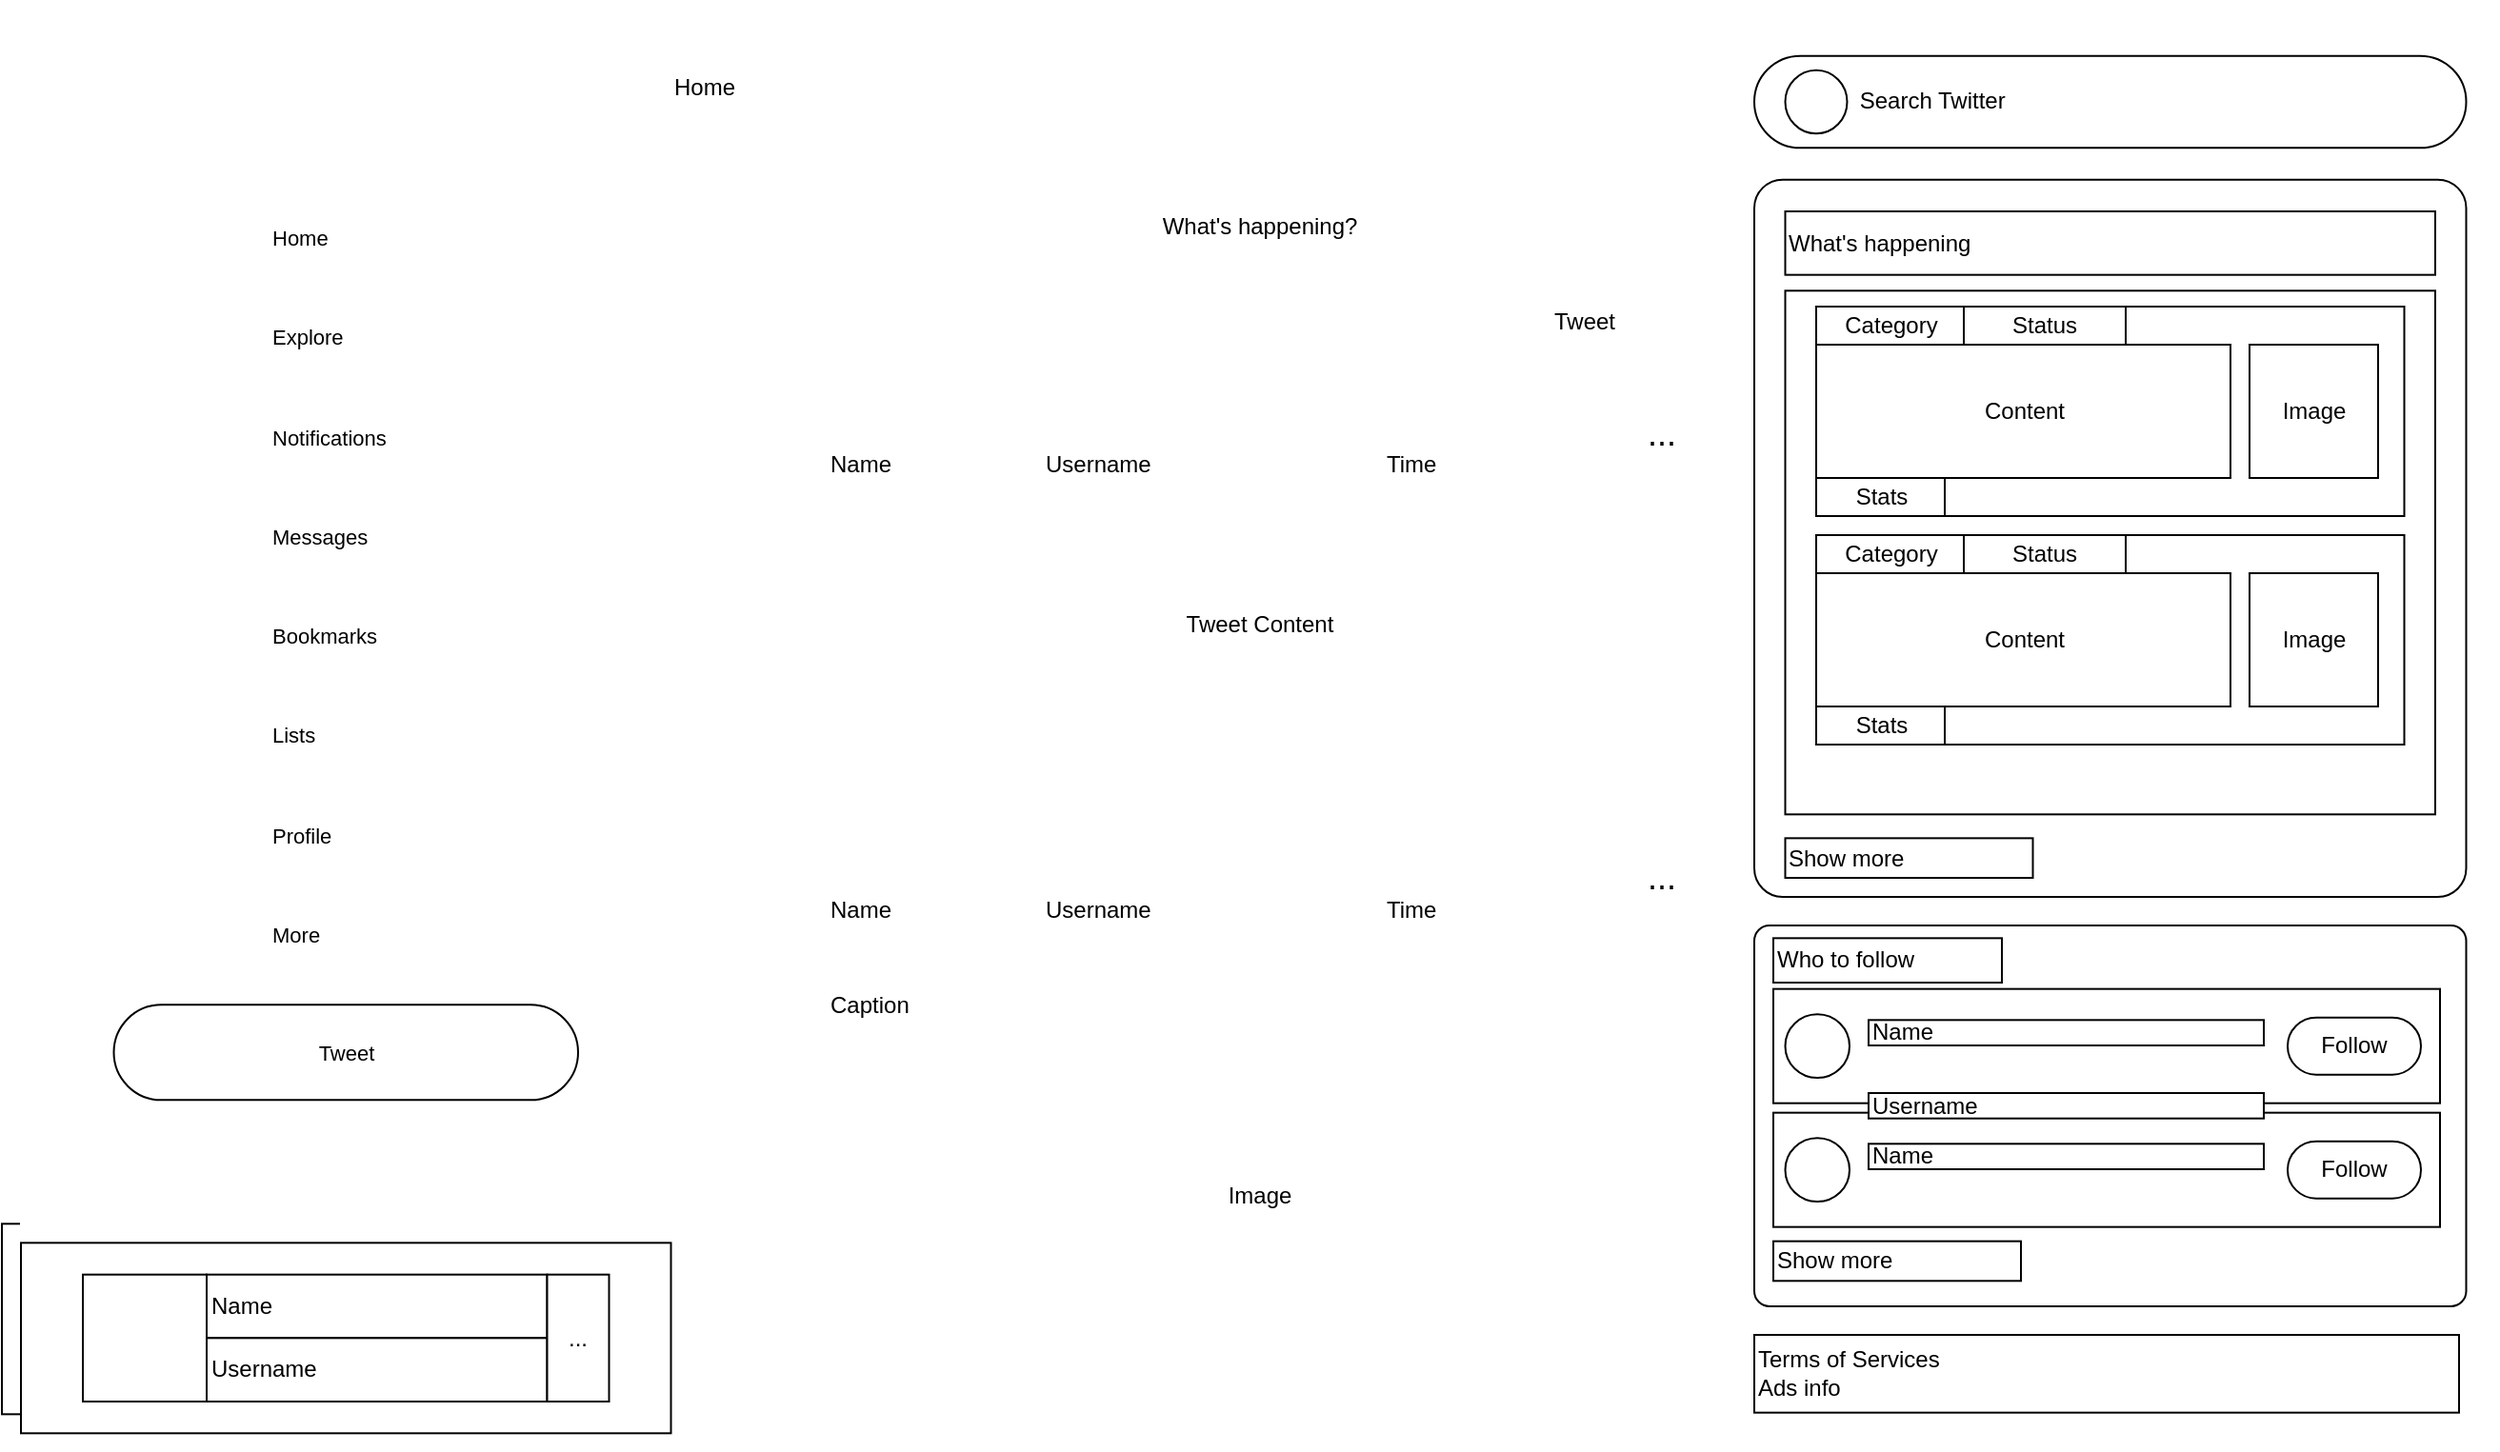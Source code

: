 <mxfile>
    <diagram id="u0QzRZmBRi4nPH_SOOtL" name="Page-1">
        <mxGraphModel dx="1124" dy="620" grid="1" gridSize="10" guides="1" tooltips="1" connect="1" arrows="1" fold="1" page="1" pageScale="1" pageWidth="850" pageHeight="1100" math="0" shadow="0">
            <root>
                <mxCell id="0"/>
                <mxCell id="1" parent="0"/>
                <mxCell id="288" value="" style="group" vertex="1" connectable="0" parent="1">
                    <mxGeometry x="40" y="40" width="1300" height="750" as="geometry"/>
                </mxCell>
                <mxCell id="289" value="" style="rounded=0;whiteSpace=wrap;html=1;strokeColor=#FFFFFF;" vertex="1" parent="288">
                    <mxGeometry width="1300" height="750.0" as="geometry"/>
                </mxCell>
                <mxCell id="290" value="" style="rounded=0;whiteSpace=wrap;html=1;strokeColor=#FFFFFF;" vertex="1" parent="288">
                    <mxGeometry y="8.333" width="341.25" height="733.333" as="geometry"/>
                </mxCell>
                <mxCell id="291" value="" style="rounded=0;whiteSpace=wrap;html=1;strokeColor=#FFFFFF;" vertex="1" parent="288">
                    <mxGeometry x="893.75" y="8.333" width="406.25" height="733.333" as="geometry"/>
                </mxCell>
                <mxCell id="292" value="" style="rounded=0;whiteSpace=wrap;html=1;strokeColor=#FFFFFF;" vertex="1" parent="288">
                    <mxGeometry x="341.25" y="8.333" width="552.5" height="733.333" as="geometry"/>
                </mxCell>
                <mxCell id="293" value="" style="rounded=0;whiteSpace=wrap;html=1;strokeColor=#FFFFFF;" vertex="1" parent="288">
                    <mxGeometry x="341.25" y="8.333" width="552.5" height="58.333" as="geometry"/>
                </mxCell>
                <mxCell id="294" value="Home" style="rounded=0;whiteSpace=wrap;html=1;strokeColor=#FFFFFF;align=left;" vertex="1" parent="288">
                    <mxGeometry x="341.25" y="18.333" width="503.75" height="33.333" as="geometry"/>
                </mxCell>
                <mxCell id="295" value="" style="rounded=0;whiteSpace=wrap;html=1;strokeColor=#FFFFFF;" vertex="1" parent="288">
                    <mxGeometry x="845.0" y="18.333" width="32.5" height="33.333" as="geometry"/>
                </mxCell>
                <mxCell id="296" value="" style="ellipse;whiteSpace=wrap;html=1;strokeColor=#FFFFFF;" vertex="1" parent="288">
                    <mxGeometry x="853.125" y="26.667" width="16.25" height="16.667" as="geometry"/>
                </mxCell>
                <mxCell id="297" value="" style="rounded=0;whiteSpace=wrap;html=1;strokeColor=#FFFFFF;" vertex="1" parent="288">
                    <mxGeometry x="341.25" y="66.667" width="552.5" height="116.667" as="geometry"/>
                </mxCell>
                <mxCell id="298" value="" style="ellipse;whiteSpace=wrap;html=1;strokeColor=#FFFFFF;" vertex="1" parent="288">
                    <mxGeometry x="357.5" y="83.333" width="48.75" height="50" as="geometry"/>
                </mxCell>
                <mxCell id="299" value="What's happening?" style="rounded=0;whiteSpace=wrap;html=1;strokeColor=#FFFFFF;" vertex="1" parent="288">
                    <mxGeometry x="422.5" y="83.333" width="455.0" height="50" as="geometry"/>
                </mxCell>
                <mxCell id="300" value="" style="rounded=0;whiteSpace=wrap;html=1;strokeColor=#FFFFFF;" vertex="1" parent="288">
                    <mxGeometry x="422.5" y="141.667" width="32.5" height="33.333" as="geometry"/>
                </mxCell>
                <mxCell id="301" value="" style="rounded=0;whiteSpace=wrap;html=1;strokeColor=#FFFFFF;" vertex="1" parent="288">
                    <mxGeometry x="455.0" y="141.667" width="32.5" height="33.333" as="geometry"/>
                </mxCell>
                <mxCell id="302" value="" style="rounded=0;whiteSpace=wrap;html=1;strokeColor=#FFFFFF;" vertex="1" parent="288">
                    <mxGeometry x="487.5" y="141.667" width="32.5" height="33.333" as="geometry"/>
                </mxCell>
                <mxCell id="303" value="" style="rounded=0;whiteSpace=wrap;html=1;strokeColor=#FFFFFF;" vertex="1" parent="288">
                    <mxGeometry x="520.0" y="141.667" width="32.5" height="33.333" as="geometry"/>
                </mxCell>
                <mxCell id="304" value="" style="rounded=0;whiteSpace=wrap;html=1;strokeColor=#FFFFFF;" vertex="1" parent="288">
                    <mxGeometry x="552.5" y="141.667" width="32.5" height="33.333" as="geometry"/>
                </mxCell>
                <mxCell id="305" value="Tweet" style="rounded=0;whiteSpace=wrap;html=1;strokeColor=#FFFFFF;" vertex="1" parent="288">
                    <mxGeometry x="763.75" y="141.667" width="113.75" height="33.333" as="geometry"/>
                </mxCell>
                <mxCell id="306" value="" style="group" vertex="1" connectable="0" parent="288">
                    <mxGeometry x="341.25" y="200" width="552.5" height="216.667" as="geometry"/>
                </mxCell>
                <mxCell id="307" value="" style="rounded=0;whiteSpace=wrap;html=1;strokeColor=#FFFFFF;" vertex="1" parent="306">
                    <mxGeometry width="552.5" height="216.667" as="geometry"/>
                </mxCell>
                <mxCell id="308" value="" style="ellipse;whiteSpace=wrap;html=1;strokeColor=#FFFFFF;" vertex="1" parent="306">
                    <mxGeometry x="16.25" y="16.667" width="48.75" height="50" as="geometry"/>
                </mxCell>
                <mxCell id="309" value="&lt;font style=&quot;font-size: 18px&quot;&gt;...&lt;/font&gt;" style="text;html=1;strokeColor=none;fillColor=none;align=center;verticalAlign=middle;whiteSpace=wrap;rounded=0;" vertex="1" parent="306">
                    <mxGeometry x="487.5" width="65.0" height="33.333" as="geometry"/>
                </mxCell>
                <mxCell id="310" value="Tweet Content" style="rounded=0;whiteSpace=wrap;html=1;strokeColor=#FFFFFF;align=center;" vertex="1" parent="306">
                    <mxGeometry x="81.25" y="66.667" width="455.0" height="100" as="geometry"/>
                </mxCell>
                <mxCell id="311" value="" style="group" vertex="1" connectable="0" parent="306">
                    <mxGeometry x="81.25" y="16.667" width="390" height="33.333" as="geometry"/>
                </mxCell>
                <mxCell id="312" value="Username" style="rounded=0;whiteSpace=wrap;html=1;strokeColor=#FFFFFF;align=left;" vertex="1" parent="311">
                    <mxGeometry x="113.75" width="178.75" height="33.333" as="geometry"/>
                </mxCell>
                <mxCell id="313" value="Time" style="rounded=0;whiteSpace=wrap;html=1;strokeColor=#FFFFFF;align=left;" vertex="1" parent="311">
                    <mxGeometry x="292.5" width="97.5" height="33.333" as="geometry"/>
                </mxCell>
                <mxCell id="314" value="Name" style="rounded=0;whiteSpace=wrap;html=1;strokeColor=#FFFFFF;align=left;" vertex="1" parent="311">
                    <mxGeometry width="113.75" height="33.333" as="geometry"/>
                </mxCell>
                <mxCell id="315" value="" style="group" vertex="1" connectable="0" parent="288">
                    <mxGeometry x="341.25" y="433.333" width="552.5" height="283.333" as="geometry"/>
                </mxCell>
                <mxCell id="316" value="" style="rounded=0;whiteSpace=wrap;html=1;strokeColor=#FFFFFF;" vertex="1" parent="315">
                    <mxGeometry width="552.5" height="283.333" as="geometry"/>
                </mxCell>
                <mxCell id="317" value="" style="ellipse;whiteSpace=wrap;html=1;strokeColor=#FFFFFF;" vertex="1" parent="315">
                    <mxGeometry x="16.25" y="16.667" width="48.75" height="50" as="geometry"/>
                </mxCell>
                <mxCell id="318" value="&lt;font style=&quot;font-size: 18px&quot;&gt;...&lt;/font&gt;" style="text;html=1;strokeColor=none;fillColor=none;align=center;verticalAlign=middle;whiteSpace=wrap;rounded=0;" vertex="1" parent="315">
                    <mxGeometry x="487.5" width="65.0" height="33.333" as="geometry"/>
                </mxCell>
                <mxCell id="319" value="Image" style="rounded=0;whiteSpace=wrap;html=1;strokeColor=#FFFFFF;align=center;" vertex="1" parent="315">
                    <mxGeometry x="81.25" y="100" width="455.0" height="166.667" as="geometry"/>
                </mxCell>
                <mxCell id="320" value="" style="group" vertex="1" connectable="0" parent="315">
                    <mxGeometry x="81.25" y="16.667" width="390" height="33.333" as="geometry"/>
                </mxCell>
                <mxCell id="321" value="Username" style="rounded=0;whiteSpace=wrap;html=1;strokeColor=#FFFFFF;align=left;" vertex="1" parent="320">
                    <mxGeometry x="113.75" width="178.75" height="33.333" as="geometry"/>
                </mxCell>
                <mxCell id="322" value="Time" style="rounded=0;whiteSpace=wrap;html=1;strokeColor=#FFFFFF;align=left;" vertex="1" parent="320">
                    <mxGeometry x="292.5" width="97.5" height="33.333" as="geometry"/>
                </mxCell>
                <mxCell id="323" value="Name" style="rounded=0;whiteSpace=wrap;html=1;strokeColor=#FFFFFF;align=left;" vertex="1" parent="320">
                    <mxGeometry width="113.75" height="33.333" as="geometry"/>
                </mxCell>
                <mxCell id="324" value="Caption" style="rounded=0;whiteSpace=wrap;html=1;strokeColor=#FFFFFF;align=left;" vertex="1" parent="288">
                    <mxGeometry x="422.5" y="500" width="292.5" height="33.333" as="geometry"/>
                </mxCell>
                <mxCell id="325" value="&lt;span style=&quot;font-size: 11px&quot;&gt;Tweet&lt;/span&gt;" style="rounded=1;whiteSpace=wrap;html=1;arcSize=50;" vertex="1" parent="288">
                    <mxGeometry x="48.75" y="516.667" width="243.75" height="50" as="geometry"/>
                </mxCell>
                <mxCell id="326" value="" style="group" vertex="1" connectable="0" parent="288">
                    <mxGeometry x="48.75" y="33.333" width="243.75" height="466.667" as="geometry"/>
                </mxCell>
                <mxCell id="327" value="" style="ellipse;whiteSpace=wrap;html=1;strokeColor=#FFFFFF;" vertex="1" parent="326">
                    <mxGeometry width="40.625" height="40.465" as="geometry"/>
                </mxCell>
                <mxCell id="328" value="" style="rounded=0;whiteSpace=wrap;html=1;strokeColor=#FFFFFF;align=left;" vertex="1" parent="326">
                    <mxGeometry y="60.698" width="243.75" height="404.654" as="geometry"/>
                </mxCell>
                <mxCell id="329" value="" style="group" vertex="1" connectable="0" parent="326">
                    <mxGeometry y="60.698" width="223.437" height="405.969" as="geometry"/>
                </mxCell>
                <mxCell id="330" value="" style="ellipse;whiteSpace=wrap;html=1;strokeColor=#FFFFFF;" vertex="1" parent="329">
                    <mxGeometry width="40.625" height="39.16" as="geometry"/>
                </mxCell>
                <mxCell id="331" value="" style="ellipse;whiteSpace=wrap;html=1;strokeColor=#FFFFFF;" vertex="1" parent="329">
                    <mxGeometry y="52.213" width="40.625" height="39.16" as="geometry"/>
                </mxCell>
                <mxCell id="332" value="" style="ellipse;whiteSpace=wrap;html=1;strokeColor=#FFFFFF;" vertex="1" parent="329">
                    <mxGeometry y="104.427" width="40.625" height="39.16" as="geometry"/>
                </mxCell>
                <mxCell id="333" value="" style="ellipse;whiteSpace=wrap;html=1;strokeColor=#FFFFFF;" vertex="1" parent="329">
                    <mxGeometry y="156.64" width="40.625" height="39.16" as="geometry"/>
                </mxCell>
                <mxCell id="334" value="" style="ellipse;whiteSpace=wrap;html=1;strokeColor=#FFFFFF;" vertex="1" parent="329">
                    <mxGeometry y="208.853" width="40.625" height="39.16" as="geometry"/>
                </mxCell>
                <mxCell id="335" value="" style="ellipse;whiteSpace=wrap;html=1;strokeColor=#FFFFFF;" vertex="1" parent="329">
                    <mxGeometry y="261.067" width="40.625" height="39.16" as="geometry"/>
                </mxCell>
                <mxCell id="336" value="" style="ellipse;whiteSpace=wrap;html=1;strokeColor=#FFFFFF;" vertex="1" parent="329">
                    <mxGeometry y="313.28" width="40.625" height="39.16" as="geometry"/>
                </mxCell>
                <mxCell id="337" value="" style="ellipse;whiteSpace=wrap;html=1;strokeColor=#FFFFFF;" vertex="1" parent="329">
                    <mxGeometry y="365.493" width="40.625" height="39.16" as="geometry"/>
                </mxCell>
                <mxCell id="338" value="&lt;font style=&quot;font-size: 11px&quot;&gt;Home&lt;/font&gt;" style="rounded=0;whiteSpace=wrap;html=1;strokeColor=#FFFFFF;align=left;" vertex="1" parent="329">
                    <mxGeometry x="81.25" width="142.188" height="40.465" as="geometry"/>
                </mxCell>
                <mxCell id="339" value="&lt;font style=&quot;font-size: 11px&quot;&gt;Explore&lt;/font&gt;" style="rounded=0;whiteSpace=wrap;html=1;strokeColor=#FFFFFF;align=left;" vertex="1" parent="329">
                    <mxGeometry x="81.25" y="52.221" width="142.188" height="40.465" as="geometry"/>
                </mxCell>
                <mxCell id="340" value="&lt;font style=&quot;font-size: 11px&quot;&gt;Notifications&lt;/font&gt;" style="rounded=0;whiteSpace=wrap;html=1;strokeColor=#FFFFFF;align=left;" vertex="1" parent="329">
                    <mxGeometry x="81.25" y="104.421" width="142.188" height="40.465" as="geometry"/>
                </mxCell>
                <mxCell id="341" value="&lt;font style=&quot;font-size: 11px&quot;&gt;Messages&lt;/font&gt;" style="rounded=0;whiteSpace=wrap;html=1;strokeColor=#FFFFFF;align=left;" vertex="1" parent="329">
                    <mxGeometry x="81.25" y="156.641" width="142.188" height="40.465" as="geometry"/>
                </mxCell>
                <mxCell id="342" value="&lt;font style=&quot;font-size: 11px&quot;&gt;Bookmarks&lt;/font&gt;" style="rounded=0;whiteSpace=wrap;html=1;strokeColor=#FFFFFF;align=left;" vertex="1" parent="329">
                    <mxGeometry x="81.25" y="208.862" width="142.188" height="40.465" as="geometry"/>
                </mxCell>
                <mxCell id="343" value="&lt;font style=&quot;font-size: 11px&quot;&gt;Lists&lt;/font&gt;" style="rounded=0;whiteSpace=wrap;html=1;strokeColor=#FFFFFF;align=left;" vertex="1" parent="329">
                    <mxGeometry x="81.25" y="261.062" width="142.188" height="40.465" as="geometry"/>
                </mxCell>
                <mxCell id="344" value="&lt;font style=&quot;font-size: 11px&quot;&gt;Profile&lt;/font&gt;" style="rounded=0;whiteSpace=wrap;html=1;strokeColor=#FFFFFF;align=left;" vertex="1" parent="329">
                    <mxGeometry x="81.25" y="313.283" width="142.188" height="40.465" as="geometry"/>
                </mxCell>
                <mxCell id="345" value="&lt;font style=&quot;font-size: 11px&quot;&gt;More&lt;/font&gt;" style="rounded=0;whiteSpace=wrap;html=1;strokeColor=#FFFFFF;align=left;" vertex="1" parent="329">
                    <mxGeometry x="81.25" y="365.503" width="142.188" height="40.465" as="geometry"/>
                </mxCell>
                <mxCell id="346" value="" style="rounded=0;whiteSpace=wrap;html=1;" vertex="1" parent="288">
                    <mxGeometry y="641.667" width="341.25" height="100" as="geometry"/>
                </mxCell>
                <mxCell id="347" value="" style="group" vertex="1" connectable="0" parent="288">
                    <mxGeometry x="32.5" y="658.333" width="276.25" height="66.667" as="geometry"/>
                </mxCell>
                <mxCell id="348" value="" style="rounded=0;whiteSpace=wrap;html=1;" vertex="1" parent="347">
                    <mxGeometry width="65.0" height="66.667" as="geometry"/>
                </mxCell>
                <mxCell id="349" value="" style="ellipse;whiteSpace=wrap;html=1;strokeColor=#FFFFFF;" vertex="1" parent="347">
                    <mxGeometry x="8.125" y="8.333" width="48.75" height="50" as="geometry"/>
                </mxCell>
                <mxCell id="350" value="Name" style="rounded=0;whiteSpace=wrap;html=1;align=left;" vertex="1" parent="347">
                    <mxGeometry x="65.0" width="178.75" height="33.333" as="geometry"/>
                </mxCell>
                <mxCell id="351" value="Username" style="rounded=0;whiteSpace=wrap;html=1;align=left;" vertex="1" parent="347">
                    <mxGeometry x="65.0" y="33.333" width="178.75" height="33.333" as="geometry"/>
                </mxCell>
                <mxCell id="352" value="..." style="rounded=0;whiteSpace=wrap;html=1;" vertex="1" parent="347">
                    <mxGeometry x="243.75" width="32.5" height="66.667" as="geometry"/>
                </mxCell>
                <mxCell id="353" value="&amp;nbsp; &amp;nbsp; &amp;nbsp; &amp;nbsp; &amp;nbsp; &amp;nbsp; &amp;nbsp; &amp;nbsp; Search Twitter" style="rounded=1;whiteSpace=wrap;html=1;arcSize=50;align=left;" vertex="1" parent="288">
                    <mxGeometry x="910.0" y="18.333" width="373.75" height="48.333" as="geometry"/>
                </mxCell>
                <mxCell id="354" value="" style="ellipse;whiteSpace=wrap;html=1;" vertex="1" parent="288">
                    <mxGeometry x="926.25" y="25.833" width="32.5" height="33.333" as="geometry"/>
                </mxCell>
                <mxCell id="355" value="" style="rounded=1;whiteSpace=wrap;html=1;arcSize=4;" vertex="1" parent="288">
                    <mxGeometry x="910.0" y="83.333" width="373.75" height="400" as="geometry"/>
                </mxCell>
                <mxCell id="356" value="" style="rounded=1;whiteSpace=wrap;html=1;arcSize=4;" vertex="1" parent="288">
                    <mxGeometry x="910.0" y="500" width="373.75" height="166.667" as="geometry"/>
                </mxCell>
                <mxCell id="357" value="What's happening" style="rounded=0;whiteSpace=wrap;html=1;align=left;" vertex="1" parent="288">
                    <mxGeometry x="926.25" y="100" width="341.25" height="33.333" as="geometry"/>
                </mxCell>
                <mxCell id="358" value="" style="rounded=0;whiteSpace=wrap;html=1;align=left;" vertex="1" parent="288">
                    <mxGeometry x="926.25" y="141.667" width="341.25" height="275" as="geometry"/>
                </mxCell>
                <mxCell id="359" value="Show more" style="rounded=0;whiteSpace=wrap;html=1;align=left;" vertex="1" parent="288">
                    <mxGeometry x="926.25" y="429.167" width="130.0" height="37.5" as="geometry"/>
                </mxCell>
                <mxCell id="360" value="Content" style="rounded=0;whiteSpace=wrap;html=1;" vertex="1" parent="288">
                    <mxGeometry x="942.5" y="150" width="308.75" height="110" as="geometry"/>
                </mxCell>
                <mxCell id="361" value="Category" style="rounded=0;whiteSpace=wrap;html=1;" vertex="1" parent="288">
                    <mxGeometry x="942.5" y="150" width="77.5" height="20" as="geometry"/>
                </mxCell>
                <mxCell id="362" value="Status" style="rounded=0;whiteSpace=wrap;html=1;" vertex="1" parent="288">
                    <mxGeometry x="1020" y="150" width="85" height="20" as="geometry"/>
                </mxCell>
                <mxCell id="363" value="Stats" style="rounded=0;whiteSpace=wrap;html=1;" vertex="1" parent="288">
                    <mxGeometry x="942.5" y="240" width="67.5" height="20" as="geometry"/>
                </mxCell>
                <mxCell id="364" value="" style="group" vertex="1" connectable="0" parent="1">
                    <mxGeometry x="50" y="50" width="1300" height="750" as="geometry"/>
                </mxCell>
                <mxCell id="365" value="" style="rounded=0;whiteSpace=wrap;html=1;strokeColor=#FFFFFF;" vertex="1" parent="364">
                    <mxGeometry width="1300" height="750.0" as="geometry"/>
                </mxCell>
                <mxCell id="366" value="" style="rounded=0;whiteSpace=wrap;html=1;strokeColor=#FFFFFF;" vertex="1" parent="364">
                    <mxGeometry y="8.333" width="341.25" height="733.333" as="geometry"/>
                </mxCell>
                <mxCell id="367" value="" style="rounded=0;whiteSpace=wrap;html=1;strokeColor=#FFFFFF;" vertex="1" parent="364">
                    <mxGeometry x="893.75" y="8.333" width="406.25" height="733.333" as="geometry"/>
                </mxCell>
                <mxCell id="368" value="" style="rounded=0;whiteSpace=wrap;html=1;strokeColor=#FFFFFF;" vertex="1" parent="364">
                    <mxGeometry x="341.25" y="8.333" width="552.5" height="733.333" as="geometry"/>
                </mxCell>
                <mxCell id="369" value="" style="rounded=0;whiteSpace=wrap;html=1;strokeColor=#FFFFFF;" vertex="1" parent="364">
                    <mxGeometry x="341.25" y="8.333" width="552.5" height="58.333" as="geometry"/>
                </mxCell>
                <mxCell id="370" value="Home" style="rounded=0;whiteSpace=wrap;html=1;strokeColor=#FFFFFF;align=left;" vertex="1" parent="364">
                    <mxGeometry x="341.25" y="18.333" width="503.75" height="33.333" as="geometry"/>
                </mxCell>
                <mxCell id="371" value="" style="rounded=0;whiteSpace=wrap;html=1;strokeColor=#FFFFFF;" vertex="1" parent="364">
                    <mxGeometry x="845.0" y="18.333" width="32.5" height="33.333" as="geometry"/>
                </mxCell>
                <mxCell id="372" value="" style="ellipse;whiteSpace=wrap;html=1;strokeColor=#FFFFFF;" vertex="1" parent="364">
                    <mxGeometry x="853.125" y="26.667" width="16.25" height="16.667" as="geometry"/>
                </mxCell>
                <mxCell id="373" value="" style="rounded=0;whiteSpace=wrap;html=1;strokeColor=#FFFFFF;" vertex="1" parent="364">
                    <mxGeometry x="341.25" y="66.667" width="552.5" height="116.667" as="geometry"/>
                </mxCell>
                <mxCell id="374" value="" style="ellipse;whiteSpace=wrap;html=1;strokeColor=#FFFFFF;" vertex="1" parent="364">
                    <mxGeometry x="357.5" y="83.333" width="48.75" height="50" as="geometry"/>
                </mxCell>
                <mxCell id="375" value="What's happening?" style="rounded=0;whiteSpace=wrap;html=1;strokeColor=#FFFFFF;" vertex="1" parent="364">
                    <mxGeometry x="422.5" y="83.333" width="455.0" height="50" as="geometry"/>
                </mxCell>
                <mxCell id="376" value="" style="rounded=0;whiteSpace=wrap;html=1;strokeColor=#FFFFFF;" vertex="1" parent="364">
                    <mxGeometry x="422.5" y="141.667" width="32.5" height="33.333" as="geometry"/>
                </mxCell>
                <mxCell id="377" value="" style="rounded=0;whiteSpace=wrap;html=1;strokeColor=#FFFFFF;" vertex="1" parent="364">
                    <mxGeometry x="455.0" y="141.667" width="32.5" height="33.333" as="geometry"/>
                </mxCell>
                <mxCell id="378" value="" style="rounded=0;whiteSpace=wrap;html=1;strokeColor=#FFFFFF;" vertex="1" parent="364">
                    <mxGeometry x="487.5" y="141.667" width="32.5" height="33.333" as="geometry"/>
                </mxCell>
                <mxCell id="379" value="" style="rounded=0;whiteSpace=wrap;html=1;strokeColor=#FFFFFF;" vertex="1" parent="364">
                    <mxGeometry x="520.0" y="141.667" width="32.5" height="33.333" as="geometry"/>
                </mxCell>
                <mxCell id="380" value="" style="rounded=0;whiteSpace=wrap;html=1;strokeColor=#FFFFFF;" vertex="1" parent="364">
                    <mxGeometry x="552.5" y="141.667" width="32.5" height="33.333" as="geometry"/>
                </mxCell>
                <mxCell id="381" value="Tweet" style="rounded=0;whiteSpace=wrap;html=1;strokeColor=#FFFFFF;" vertex="1" parent="364">
                    <mxGeometry x="763.75" y="141.667" width="113.75" height="33.333" as="geometry"/>
                </mxCell>
                <mxCell id="382" value="" style="group" vertex="1" connectable="0" parent="364">
                    <mxGeometry x="341.25" y="200" width="552.5" height="216.667" as="geometry"/>
                </mxCell>
                <mxCell id="383" value="" style="rounded=0;whiteSpace=wrap;html=1;strokeColor=#FFFFFF;" vertex="1" parent="382">
                    <mxGeometry width="552.5" height="216.667" as="geometry"/>
                </mxCell>
                <mxCell id="384" value="" style="ellipse;whiteSpace=wrap;html=1;strokeColor=#FFFFFF;" vertex="1" parent="382">
                    <mxGeometry x="16.25" y="16.667" width="48.75" height="50" as="geometry"/>
                </mxCell>
                <mxCell id="385" value="&lt;font style=&quot;font-size: 18px&quot;&gt;...&lt;/font&gt;" style="text;html=1;strokeColor=none;fillColor=none;align=center;verticalAlign=middle;whiteSpace=wrap;rounded=0;" vertex="1" parent="382">
                    <mxGeometry x="487.5" width="65.0" height="33.333" as="geometry"/>
                </mxCell>
                <mxCell id="386" value="Tweet Content" style="rounded=0;whiteSpace=wrap;html=1;strokeColor=#FFFFFF;align=center;" vertex="1" parent="382">
                    <mxGeometry x="81.25" y="66.667" width="455.0" height="100" as="geometry"/>
                </mxCell>
                <mxCell id="387" value="" style="group" vertex="1" connectable="0" parent="382">
                    <mxGeometry x="81.25" y="16.667" width="390" height="33.333" as="geometry"/>
                </mxCell>
                <mxCell id="388" value="Username" style="rounded=0;whiteSpace=wrap;html=1;strokeColor=#FFFFFF;align=left;" vertex="1" parent="387">
                    <mxGeometry x="113.75" width="178.75" height="33.333" as="geometry"/>
                </mxCell>
                <mxCell id="389" value="Time" style="rounded=0;whiteSpace=wrap;html=1;strokeColor=#FFFFFF;align=left;" vertex="1" parent="387">
                    <mxGeometry x="292.5" width="97.5" height="33.333" as="geometry"/>
                </mxCell>
                <mxCell id="390" value="Name" style="rounded=0;whiteSpace=wrap;html=1;strokeColor=#FFFFFF;align=left;" vertex="1" parent="387">
                    <mxGeometry width="113.75" height="33.333" as="geometry"/>
                </mxCell>
                <mxCell id="391" value="" style="group" vertex="1" connectable="0" parent="364">
                    <mxGeometry x="341.25" y="433.333" width="552.5" height="283.333" as="geometry"/>
                </mxCell>
                <mxCell id="392" value="" style="rounded=0;whiteSpace=wrap;html=1;strokeColor=#FFFFFF;" vertex="1" parent="391">
                    <mxGeometry width="552.5" height="283.333" as="geometry"/>
                </mxCell>
                <mxCell id="393" value="" style="ellipse;whiteSpace=wrap;html=1;strokeColor=#FFFFFF;" vertex="1" parent="391">
                    <mxGeometry x="16.25" y="16.667" width="48.75" height="50" as="geometry"/>
                </mxCell>
                <mxCell id="394" value="&lt;font style=&quot;font-size: 18px&quot;&gt;...&lt;/font&gt;" style="text;html=1;strokeColor=none;fillColor=none;align=center;verticalAlign=middle;whiteSpace=wrap;rounded=0;" vertex="1" parent="391">
                    <mxGeometry x="487.5" width="65.0" height="33.333" as="geometry"/>
                </mxCell>
                <mxCell id="395" value="Image" style="rounded=0;whiteSpace=wrap;html=1;strokeColor=#FFFFFF;align=center;" vertex="1" parent="391">
                    <mxGeometry x="81.25" y="100" width="455.0" height="166.667" as="geometry"/>
                </mxCell>
                <mxCell id="396" value="" style="group" vertex="1" connectable="0" parent="391">
                    <mxGeometry x="81.25" y="16.667" width="390" height="33.333" as="geometry"/>
                </mxCell>
                <mxCell id="397" value="Username" style="rounded=0;whiteSpace=wrap;html=1;strokeColor=#FFFFFF;align=left;" vertex="1" parent="396">
                    <mxGeometry x="113.75" width="178.75" height="33.333" as="geometry"/>
                </mxCell>
                <mxCell id="398" value="Time" style="rounded=0;whiteSpace=wrap;html=1;strokeColor=#FFFFFF;align=left;" vertex="1" parent="396">
                    <mxGeometry x="292.5" width="97.5" height="33.333" as="geometry"/>
                </mxCell>
                <mxCell id="399" value="Name" style="rounded=0;whiteSpace=wrap;html=1;strokeColor=#FFFFFF;align=left;" vertex="1" parent="396">
                    <mxGeometry width="113.75" height="33.333" as="geometry"/>
                </mxCell>
                <mxCell id="400" value="Caption" style="rounded=0;whiteSpace=wrap;html=1;strokeColor=#FFFFFF;align=left;" vertex="1" parent="364">
                    <mxGeometry x="422.5" y="500" width="292.5" height="33.333" as="geometry"/>
                </mxCell>
                <mxCell id="401" value="&lt;span style=&quot;font-size: 11px&quot;&gt;Tweet&lt;/span&gt;" style="rounded=1;whiteSpace=wrap;html=1;arcSize=50;" vertex="1" parent="364">
                    <mxGeometry x="48.75" y="516.667" width="243.75" height="50" as="geometry"/>
                </mxCell>
                <mxCell id="402" value="" style="group" vertex="1" connectable="0" parent="364">
                    <mxGeometry x="48.75" y="33.333" width="243.75" height="466.667" as="geometry"/>
                </mxCell>
                <mxCell id="403" value="" style="ellipse;whiteSpace=wrap;html=1;strokeColor=#FFFFFF;" vertex="1" parent="402">
                    <mxGeometry width="40.625" height="40.465" as="geometry"/>
                </mxCell>
                <mxCell id="404" value="" style="rounded=0;whiteSpace=wrap;html=1;strokeColor=#FFFFFF;align=left;" vertex="1" parent="402">
                    <mxGeometry y="60.698" width="243.75" height="404.654" as="geometry"/>
                </mxCell>
                <mxCell id="405" value="" style="group" vertex="1" connectable="0" parent="402">
                    <mxGeometry y="60.698" width="223.437" height="405.969" as="geometry"/>
                </mxCell>
                <mxCell id="406" value="" style="ellipse;whiteSpace=wrap;html=1;strokeColor=#FFFFFF;" vertex="1" parent="405">
                    <mxGeometry width="40.625" height="39.16" as="geometry"/>
                </mxCell>
                <mxCell id="407" value="" style="ellipse;whiteSpace=wrap;html=1;strokeColor=#FFFFFF;" vertex="1" parent="405">
                    <mxGeometry y="52.213" width="40.625" height="39.16" as="geometry"/>
                </mxCell>
                <mxCell id="408" value="" style="ellipse;whiteSpace=wrap;html=1;strokeColor=#FFFFFF;" vertex="1" parent="405">
                    <mxGeometry y="104.427" width="40.625" height="39.16" as="geometry"/>
                </mxCell>
                <mxCell id="409" value="" style="ellipse;whiteSpace=wrap;html=1;strokeColor=#FFFFFF;" vertex="1" parent="405">
                    <mxGeometry y="156.64" width="40.625" height="39.16" as="geometry"/>
                </mxCell>
                <mxCell id="410" value="" style="ellipse;whiteSpace=wrap;html=1;strokeColor=#FFFFFF;" vertex="1" parent="405">
                    <mxGeometry y="208.853" width="40.625" height="39.16" as="geometry"/>
                </mxCell>
                <mxCell id="411" value="" style="ellipse;whiteSpace=wrap;html=1;strokeColor=#FFFFFF;" vertex="1" parent="405">
                    <mxGeometry y="261.067" width="40.625" height="39.16" as="geometry"/>
                </mxCell>
                <mxCell id="412" value="" style="ellipse;whiteSpace=wrap;html=1;strokeColor=#FFFFFF;" vertex="1" parent="405">
                    <mxGeometry y="313.28" width="40.625" height="39.16" as="geometry"/>
                </mxCell>
                <mxCell id="413" value="" style="ellipse;whiteSpace=wrap;html=1;strokeColor=#FFFFFF;" vertex="1" parent="405">
                    <mxGeometry y="365.493" width="40.625" height="39.16" as="geometry"/>
                </mxCell>
                <mxCell id="414" value="&lt;font style=&quot;font-size: 11px&quot;&gt;Home&lt;/font&gt;" style="rounded=0;whiteSpace=wrap;html=1;strokeColor=#FFFFFF;align=left;" vertex="1" parent="405">
                    <mxGeometry x="81.25" width="142.188" height="40.465" as="geometry"/>
                </mxCell>
                <mxCell id="415" value="&lt;font style=&quot;font-size: 11px&quot;&gt;Explore&lt;/font&gt;" style="rounded=0;whiteSpace=wrap;html=1;strokeColor=#FFFFFF;align=left;" vertex="1" parent="405">
                    <mxGeometry x="81.25" y="52.221" width="142.188" height="40.465" as="geometry"/>
                </mxCell>
                <mxCell id="416" value="&lt;font style=&quot;font-size: 11px&quot;&gt;Notifications&lt;/font&gt;" style="rounded=0;whiteSpace=wrap;html=1;strokeColor=#FFFFFF;align=left;" vertex="1" parent="405">
                    <mxGeometry x="81.25" y="104.421" width="142.188" height="40.465" as="geometry"/>
                </mxCell>
                <mxCell id="417" value="&lt;font style=&quot;font-size: 11px&quot;&gt;Messages&lt;/font&gt;" style="rounded=0;whiteSpace=wrap;html=1;strokeColor=#FFFFFF;align=left;" vertex="1" parent="405">
                    <mxGeometry x="81.25" y="156.641" width="142.188" height="40.465" as="geometry"/>
                </mxCell>
                <mxCell id="418" value="&lt;font style=&quot;font-size: 11px&quot;&gt;Bookmarks&lt;/font&gt;" style="rounded=0;whiteSpace=wrap;html=1;strokeColor=#FFFFFF;align=left;" vertex="1" parent="405">
                    <mxGeometry x="81.25" y="208.862" width="142.188" height="40.465" as="geometry"/>
                </mxCell>
                <mxCell id="419" value="&lt;font style=&quot;font-size: 11px&quot;&gt;Lists&lt;/font&gt;" style="rounded=0;whiteSpace=wrap;html=1;strokeColor=#FFFFFF;align=left;" vertex="1" parent="405">
                    <mxGeometry x="81.25" y="261.062" width="142.188" height="40.465" as="geometry"/>
                </mxCell>
                <mxCell id="420" value="&lt;font style=&quot;font-size: 11px&quot;&gt;Profile&lt;/font&gt;" style="rounded=0;whiteSpace=wrap;html=1;strokeColor=#FFFFFF;align=left;" vertex="1" parent="405">
                    <mxGeometry x="81.25" y="313.283" width="142.188" height="40.465" as="geometry"/>
                </mxCell>
                <mxCell id="421" value="&lt;font style=&quot;font-size: 11px&quot;&gt;More&lt;/font&gt;" style="rounded=0;whiteSpace=wrap;html=1;strokeColor=#FFFFFF;align=left;" vertex="1" parent="405">
                    <mxGeometry x="81.25" y="365.503" width="142.188" height="40.465" as="geometry"/>
                </mxCell>
                <mxCell id="422" value="" style="rounded=0;whiteSpace=wrap;html=1;" vertex="1" parent="364">
                    <mxGeometry y="641.667" width="341.25" height="100" as="geometry"/>
                </mxCell>
                <mxCell id="423" value="" style="group" vertex="1" connectable="0" parent="364">
                    <mxGeometry x="32.5" y="658.333" width="276.25" height="66.667" as="geometry"/>
                </mxCell>
                <mxCell id="424" value="" style="rounded=0;whiteSpace=wrap;html=1;" vertex="1" parent="423">
                    <mxGeometry width="65.0" height="66.667" as="geometry"/>
                </mxCell>
                <mxCell id="425" value="" style="ellipse;whiteSpace=wrap;html=1;strokeColor=#FFFFFF;" vertex="1" parent="423">
                    <mxGeometry x="8.125" y="8.333" width="48.75" height="50" as="geometry"/>
                </mxCell>
                <mxCell id="426" value="Name" style="rounded=0;whiteSpace=wrap;html=1;align=left;" vertex="1" parent="423">
                    <mxGeometry x="65.0" width="178.75" height="33.333" as="geometry"/>
                </mxCell>
                <mxCell id="427" value="Username" style="rounded=0;whiteSpace=wrap;html=1;align=left;" vertex="1" parent="423">
                    <mxGeometry x="65.0" y="33.333" width="178.75" height="33.333" as="geometry"/>
                </mxCell>
                <mxCell id="428" value="..." style="rounded=0;whiteSpace=wrap;html=1;" vertex="1" parent="423">
                    <mxGeometry x="243.75" width="32.5" height="66.667" as="geometry"/>
                </mxCell>
                <mxCell id="429" value="&amp;nbsp; &amp;nbsp; &amp;nbsp; &amp;nbsp; &amp;nbsp; &amp;nbsp; &amp;nbsp; &amp;nbsp; Search Twitter" style="rounded=1;whiteSpace=wrap;html=1;arcSize=50;align=left;" vertex="1" parent="364">
                    <mxGeometry x="910.0" y="18.333" width="373.75" height="48.333" as="geometry"/>
                </mxCell>
                <mxCell id="430" value="" style="ellipse;whiteSpace=wrap;html=1;" vertex="1" parent="364">
                    <mxGeometry x="926.25" y="25.833" width="32.5" height="33.333" as="geometry"/>
                </mxCell>
                <mxCell id="431" value="" style="rounded=1;whiteSpace=wrap;html=1;arcSize=4;" vertex="1" parent="364">
                    <mxGeometry x="910.0" y="83.333" width="373.75" height="400" as="geometry"/>
                </mxCell>
                <mxCell id="432" value="" style="rounded=1;whiteSpace=wrap;html=1;arcSize=4;" vertex="1" parent="364">
                    <mxGeometry x="910.0" y="500" width="373.75" height="166.667" as="geometry"/>
                </mxCell>
                <mxCell id="433" value="What's happening" style="rounded=0;whiteSpace=wrap;html=1;align=left;" vertex="1" parent="364">
                    <mxGeometry x="926.25" y="100" width="341.25" height="33.333" as="geometry"/>
                </mxCell>
                <mxCell id="434" value="" style="rounded=0;whiteSpace=wrap;html=1;align=left;" vertex="1" parent="364">
                    <mxGeometry x="926.25" y="141.667" width="341.25" height="275" as="geometry"/>
                </mxCell>
                <mxCell id="435" value="Show more" style="rounded=0;whiteSpace=wrap;html=1;align=left;" vertex="1" parent="364">
                    <mxGeometry x="926.25" y="429.167" width="130.0" height="37.5" as="geometry"/>
                </mxCell>
                <mxCell id="436" value="" style="group" vertex="1" connectable="0" parent="364">
                    <mxGeometry x="942.5" y="150" width="308.75" height="110" as="geometry"/>
                </mxCell>
                <mxCell id="437" value="" style="rounded=0;whiteSpace=wrap;html=1;" vertex="1" parent="436">
                    <mxGeometry width="308.75" height="110" as="geometry"/>
                </mxCell>
                <mxCell id="438" value="Category" style="rounded=0;whiteSpace=wrap;html=1;" vertex="1" parent="436">
                    <mxGeometry width="77.5" height="20" as="geometry"/>
                </mxCell>
                <mxCell id="439" value="Status" style="rounded=0;whiteSpace=wrap;html=1;" vertex="1" parent="436">
                    <mxGeometry x="77.5" width="85" height="20" as="geometry"/>
                </mxCell>
                <mxCell id="440" value="Stats" style="rounded=0;whiteSpace=wrap;html=1;" vertex="1" parent="436">
                    <mxGeometry y="90" width="67.5" height="20" as="geometry"/>
                </mxCell>
                <mxCell id="441" value="Content" style="rounded=0;whiteSpace=wrap;html=1;" vertex="1" parent="436">
                    <mxGeometry y="20" width="217.5" height="70" as="geometry"/>
                </mxCell>
                <mxCell id="442" value="Image" style="rounded=0;whiteSpace=wrap;html=1;" vertex="1" parent="436">
                    <mxGeometry x="227.5" y="20" width="67.5" height="70" as="geometry"/>
                </mxCell>
                <mxCell id="443" value="" style="group" vertex="1" connectable="0" parent="364">
                    <mxGeometry x="942.5" y="270" width="308.75" height="110" as="geometry"/>
                </mxCell>
                <mxCell id="444" value="" style="rounded=0;whiteSpace=wrap;html=1;" vertex="1" parent="443">
                    <mxGeometry width="308.75" height="110" as="geometry"/>
                </mxCell>
                <mxCell id="445" value="Category" style="rounded=0;whiteSpace=wrap;html=1;" vertex="1" parent="443">
                    <mxGeometry width="77.5" height="20" as="geometry"/>
                </mxCell>
                <mxCell id="446" value="Status" style="rounded=0;whiteSpace=wrap;html=1;" vertex="1" parent="443">
                    <mxGeometry x="77.5" width="85" height="20" as="geometry"/>
                </mxCell>
                <mxCell id="447" value="Stats" style="rounded=0;whiteSpace=wrap;html=1;" vertex="1" parent="443">
                    <mxGeometry y="90" width="67.5" height="20" as="geometry"/>
                </mxCell>
                <mxCell id="448" value="Content" style="rounded=0;whiteSpace=wrap;html=1;" vertex="1" parent="443">
                    <mxGeometry y="20" width="217.5" height="70" as="geometry"/>
                </mxCell>
                <mxCell id="449" value="Image" style="rounded=0;whiteSpace=wrap;html=1;" vertex="1" parent="443">
                    <mxGeometry x="227.5" y="20" width="67.5" height="70" as="geometry"/>
                </mxCell>
                <mxCell id="450" value="Who to follow" style="rounded=0;whiteSpace=wrap;html=1;align=left;" vertex="1" parent="364">
                    <mxGeometry x="920" y="506.67" width="120" height="23.33" as="geometry"/>
                </mxCell>
                <mxCell id="451" value="" style="rounded=0;whiteSpace=wrap;html=1;" vertex="1" parent="364">
                    <mxGeometry x="920" y="533.33" width="350" height="60" as="geometry"/>
                </mxCell>
                <mxCell id="452" value="Follow" style="rounded=1;whiteSpace=wrap;html=1;arcSize=50;" vertex="1" parent="364">
                    <mxGeometry x="1190" y="548.33" width="70" height="30" as="geometry"/>
                </mxCell>
                <mxCell id="453" value="" style="ellipse;whiteSpace=wrap;html=1;" vertex="1" parent="364">
                    <mxGeometry x="926.25" y="546.66" width="33.75" height="33.33" as="geometry"/>
                </mxCell>
                <mxCell id="454" value="Name" style="rounded=0;whiteSpace=wrap;html=1;align=left;" vertex="1" parent="364">
                    <mxGeometry x="970" y="546.66" width="207.5" height="13.34" as="geometry"/>
                </mxCell>
                <mxCell id="455" value=" " style="group" vertex="1" connectable="0" parent="1">
                    <mxGeometry x="50" y="50" width="1300" height="750" as="geometry"/>
                </mxCell>
                <mxCell id="456" value="" style="rounded=0;whiteSpace=wrap;html=1;strokeColor=#FFFFFF;" vertex="1" parent="455">
                    <mxGeometry width="1300" height="750.0" as="geometry"/>
                </mxCell>
                <mxCell id="457" value="" style="rounded=0;whiteSpace=wrap;html=1;strokeColor=#FFFFFF;" vertex="1" parent="455">
                    <mxGeometry y="8.333" width="341.25" height="733.333" as="geometry"/>
                </mxCell>
                <mxCell id="458" value="" style="rounded=0;whiteSpace=wrap;html=1;strokeColor=#FFFFFF;" vertex="1" parent="455">
                    <mxGeometry x="893.75" y="8.333" width="406.25" height="733.333" as="geometry"/>
                </mxCell>
                <mxCell id="459" value="" style="rounded=0;whiteSpace=wrap;html=1;strokeColor=#FFFFFF;" vertex="1" parent="455">
                    <mxGeometry x="341.25" y="8.333" width="552.5" height="733.333" as="geometry"/>
                </mxCell>
                <mxCell id="460" value="" style="rounded=0;whiteSpace=wrap;html=1;strokeColor=#FFFFFF;" vertex="1" parent="455">
                    <mxGeometry x="341.25" y="8.333" width="552.5" height="58.333" as="geometry"/>
                </mxCell>
                <mxCell id="461" value="Home" style="rounded=0;whiteSpace=wrap;html=1;strokeColor=#FFFFFF;align=left;" vertex="1" parent="455">
                    <mxGeometry x="341.25" y="18.333" width="503.75" height="33.333" as="geometry"/>
                </mxCell>
                <mxCell id="462" value="" style="rounded=0;whiteSpace=wrap;html=1;strokeColor=#FFFFFF;" vertex="1" parent="455">
                    <mxGeometry x="845.0" y="18.333" width="32.5" height="33.333" as="geometry"/>
                </mxCell>
                <mxCell id="463" value="" style="ellipse;whiteSpace=wrap;html=1;strokeColor=#FFFFFF;" vertex="1" parent="455">
                    <mxGeometry x="853.125" y="26.667" width="16.25" height="16.667" as="geometry"/>
                </mxCell>
                <mxCell id="464" value="" style="rounded=0;whiteSpace=wrap;html=1;strokeColor=#FFFFFF;" vertex="1" parent="455">
                    <mxGeometry x="341.25" y="66.667" width="552.5" height="116.667" as="geometry"/>
                </mxCell>
                <mxCell id="465" value="" style="ellipse;whiteSpace=wrap;html=1;strokeColor=#FFFFFF;" vertex="1" parent="455">
                    <mxGeometry x="357.5" y="83.333" width="48.75" height="50" as="geometry"/>
                </mxCell>
                <mxCell id="466" value="What's happening?" style="rounded=0;whiteSpace=wrap;html=1;strokeColor=#FFFFFF;" vertex="1" parent="455">
                    <mxGeometry x="422.5" y="83.333" width="455.0" height="50" as="geometry"/>
                </mxCell>
                <mxCell id="467" value="" style="rounded=0;whiteSpace=wrap;html=1;strokeColor=#FFFFFF;" vertex="1" parent="455">
                    <mxGeometry x="422.5" y="141.667" width="32.5" height="33.333" as="geometry"/>
                </mxCell>
                <mxCell id="468" value="" style="rounded=0;whiteSpace=wrap;html=1;strokeColor=#FFFFFF;" vertex="1" parent="455">
                    <mxGeometry x="455.0" y="141.667" width="32.5" height="33.333" as="geometry"/>
                </mxCell>
                <mxCell id="469" value="" style="rounded=0;whiteSpace=wrap;html=1;strokeColor=#FFFFFF;" vertex="1" parent="455">
                    <mxGeometry x="487.5" y="141.667" width="32.5" height="33.333" as="geometry"/>
                </mxCell>
                <mxCell id="470" value="" style="rounded=0;whiteSpace=wrap;html=1;strokeColor=#FFFFFF;" vertex="1" parent="455">
                    <mxGeometry x="520.0" y="141.667" width="32.5" height="33.333" as="geometry"/>
                </mxCell>
                <mxCell id="471" value="" style="rounded=0;whiteSpace=wrap;html=1;strokeColor=#FFFFFF;" vertex="1" parent="455">
                    <mxGeometry x="552.5" y="141.667" width="32.5" height="33.333" as="geometry"/>
                </mxCell>
                <mxCell id="472" value="Tweet" style="rounded=0;whiteSpace=wrap;html=1;strokeColor=#FFFFFF;" vertex="1" parent="455">
                    <mxGeometry x="763.75" y="141.667" width="113.75" height="33.333" as="geometry"/>
                </mxCell>
                <mxCell id="473" value="" style="group" vertex="1" connectable="0" parent="455">
                    <mxGeometry x="341.25" y="200" width="552.5" height="216.667" as="geometry"/>
                </mxCell>
                <mxCell id="474" value="" style="rounded=0;whiteSpace=wrap;html=1;strokeColor=#FFFFFF;" vertex="1" parent="473">
                    <mxGeometry width="552.5" height="216.667" as="geometry"/>
                </mxCell>
                <mxCell id="475" value="" style="ellipse;whiteSpace=wrap;html=1;strokeColor=#FFFFFF;" vertex="1" parent="473">
                    <mxGeometry x="16.25" y="16.667" width="48.75" height="50" as="geometry"/>
                </mxCell>
                <mxCell id="476" value="&lt;font style=&quot;font-size: 18px&quot;&gt;...&lt;/font&gt;" style="text;html=1;strokeColor=none;fillColor=none;align=center;verticalAlign=middle;whiteSpace=wrap;rounded=0;" vertex="1" parent="473">
                    <mxGeometry x="487.5" width="65.0" height="33.333" as="geometry"/>
                </mxCell>
                <mxCell id="477" value="Tweet Content" style="rounded=0;whiteSpace=wrap;html=1;strokeColor=#FFFFFF;align=center;" vertex="1" parent="473">
                    <mxGeometry x="81.25" y="66.667" width="455.0" height="100" as="geometry"/>
                </mxCell>
                <mxCell id="478" value="" style="group" vertex="1" connectable="0" parent="473">
                    <mxGeometry x="81.25" y="16.667" width="390" height="33.333" as="geometry"/>
                </mxCell>
                <mxCell id="479" value="Username" style="rounded=0;whiteSpace=wrap;html=1;strokeColor=#FFFFFF;align=left;" vertex="1" parent="478">
                    <mxGeometry x="113.75" width="178.75" height="33.333" as="geometry"/>
                </mxCell>
                <mxCell id="480" value="Time" style="rounded=0;whiteSpace=wrap;html=1;strokeColor=#FFFFFF;align=left;" vertex="1" parent="478">
                    <mxGeometry x="292.5" width="97.5" height="33.333" as="geometry"/>
                </mxCell>
                <mxCell id="481" value="Name" style="rounded=0;whiteSpace=wrap;html=1;strokeColor=#FFFFFF;align=left;" vertex="1" parent="478">
                    <mxGeometry width="113.75" height="33.333" as="geometry"/>
                </mxCell>
                <mxCell id="482" value="" style="group" vertex="1" connectable="0" parent="455">
                    <mxGeometry x="341.25" y="433.333" width="552.5" height="283.333" as="geometry"/>
                </mxCell>
                <mxCell id="483" value="" style="rounded=0;whiteSpace=wrap;html=1;strokeColor=#FFFFFF;" vertex="1" parent="482">
                    <mxGeometry width="552.5" height="283.333" as="geometry"/>
                </mxCell>
                <mxCell id="484" value="" style="ellipse;whiteSpace=wrap;html=1;strokeColor=#FFFFFF;" vertex="1" parent="482">
                    <mxGeometry x="16.25" y="16.667" width="48.75" height="50" as="geometry"/>
                </mxCell>
                <mxCell id="485" value="&lt;font style=&quot;font-size: 18px&quot;&gt;...&lt;/font&gt;" style="text;html=1;strokeColor=none;fillColor=none;align=center;verticalAlign=middle;whiteSpace=wrap;rounded=0;" vertex="1" parent="482">
                    <mxGeometry x="487.5" width="65.0" height="33.333" as="geometry"/>
                </mxCell>
                <mxCell id="486" value="Image" style="rounded=0;whiteSpace=wrap;html=1;strokeColor=#FFFFFF;align=center;" vertex="1" parent="482">
                    <mxGeometry x="81.25" y="100" width="455.0" height="166.667" as="geometry"/>
                </mxCell>
                <mxCell id="487" value="" style="group" vertex="1" connectable="0" parent="482">
                    <mxGeometry x="81.25" y="16.667" width="390" height="33.333" as="geometry"/>
                </mxCell>
                <mxCell id="488" value="Username" style="rounded=0;whiteSpace=wrap;html=1;strokeColor=#FFFFFF;align=left;" vertex="1" parent="487">
                    <mxGeometry x="113.75" width="178.75" height="33.333" as="geometry"/>
                </mxCell>
                <mxCell id="489" value="Time" style="rounded=0;whiteSpace=wrap;html=1;strokeColor=#FFFFFF;align=left;" vertex="1" parent="487">
                    <mxGeometry x="292.5" width="97.5" height="33.333" as="geometry"/>
                </mxCell>
                <mxCell id="490" value="Name" style="rounded=0;whiteSpace=wrap;html=1;strokeColor=#FFFFFF;align=left;" vertex="1" parent="487">
                    <mxGeometry width="113.75" height="33.333" as="geometry"/>
                </mxCell>
                <mxCell id="491" value="Caption" style="rounded=0;whiteSpace=wrap;html=1;strokeColor=#FFFFFF;align=left;" vertex="1" parent="455">
                    <mxGeometry x="422.5" y="500" width="292.5" height="33.333" as="geometry"/>
                </mxCell>
                <mxCell id="492" value="&lt;span style=&quot;font-size: 11px&quot;&gt;Tweet&lt;/span&gt;" style="rounded=1;whiteSpace=wrap;html=1;arcSize=50;" vertex="1" parent="455">
                    <mxGeometry x="48.75" y="516.667" width="243.75" height="50" as="geometry"/>
                </mxCell>
                <mxCell id="493" value="" style="group" vertex="1" connectable="0" parent="455">
                    <mxGeometry x="48.75" y="33.333" width="243.75" height="466.667" as="geometry"/>
                </mxCell>
                <mxCell id="494" value="" style="ellipse;whiteSpace=wrap;html=1;strokeColor=#FFFFFF;" vertex="1" parent="493">
                    <mxGeometry width="40.625" height="40.465" as="geometry"/>
                </mxCell>
                <mxCell id="495" value="" style="rounded=0;whiteSpace=wrap;html=1;strokeColor=#FFFFFF;align=left;" vertex="1" parent="493">
                    <mxGeometry y="60.698" width="243.75" height="404.654" as="geometry"/>
                </mxCell>
                <mxCell id="496" value="" style="group" vertex="1" connectable="0" parent="493">
                    <mxGeometry y="60.698" width="223.437" height="405.969" as="geometry"/>
                </mxCell>
                <mxCell id="497" value="" style="ellipse;whiteSpace=wrap;html=1;strokeColor=#FFFFFF;" vertex="1" parent="496">
                    <mxGeometry width="40.625" height="39.16" as="geometry"/>
                </mxCell>
                <mxCell id="498" value="" style="ellipse;whiteSpace=wrap;html=1;strokeColor=#FFFFFF;" vertex="1" parent="496">
                    <mxGeometry y="52.213" width="40.625" height="39.16" as="geometry"/>
                </mxCell>
                <mxCell id="499" value="" style="ellipse;whiteSpace=wrap;html=1;strokeColor=#FFFFFF;" vertex="1" parent="496">
                    <mxGeometry y="104.427" width="40.625" height="39.16" as="geometry"/>
                </mxCell>
                <mxCell id="500" value="" style="ellipse;whiteSpace=wrap;html=1;strokeColor=#FFFFFF;" vertex="1" parent="496">
                    <mxGeometry y="156.64" width="40.625" height="39.16" as="geometry"/>
                </mxCell>
                <mxCell id="501" value="" style="ellipse;whiteSpace=wrap;html=1;strokeColor=#FFFFFF;" vertex="1" parent="496">
                    <mxGeometry y="208.853" width="40.625" height="39.16" as="geometry"/>
                </mxCell>
                <mxCell id="502" value="" style="ellipse;whiteSpace=wrap;html=1;strokeColor=#FFFFFF;" vertex="1" parent="496">
                    <mxGeometry y="261.067" width="40.625" height="39.16" as="geometry"/>
                </mxCell>
                <mxCell id="503" value="" style="ellipse;whiteSpace=wrap;html=1;strokeColor=#FFFFFF;" vertex="1" parent="496">
                    <mxGeometry y="313.28" width="40.625" height="39.16" as="geometry"/>
                </mxCell>
                <mxCell id="504" value="" style="ellipse;whiteSpace=wrap;html=1;strokeColor=#FFFFFF;" vertex="1" parent="496">
                    <mxGeometry y="365.493" width="40.625" height="39.16" as="geometry"/>
                </mxCell>
                <mxCell id="505" value="&lt;font style=&quot;font-size: 11px&quot;&gt;Home&lt;/font&gt;" style="rounded=0;whiteSpace=wrap;html=1;strokeColor=#FFFFFF;align=left;" vertex="1" parent="496">
                    <mxGeometry x="81.25" width="142.188" height="40.465" as="geometry"/>
                </mxCell>
                <mxCell id="506" value="&lt;font style=&quot;font-size: 11px&quot;&gt;Explore&lt;/font&gt;" style="rounded=0;whiteSpace=wrap;html=1;strokeColor=#FFFFFF;align=left;" vertex="1" parent="496">
                    <mxGeometry x="81.25" y="52.221" width="142.188" height="40.465" as="geometry"/>
                </mxCell>
                <mxCell id="507" value="&lt;font style=&quot;font-size: 11px&quot;&gt;Notifications&lt;/font&gt;" style="rounded=0;whiteSpace=wrap;html=1;strokeColor=#FFFFFF;align=left;" vertex="1" parent="496">
                    <mxGeometry x="81.25" y="104.421" width="142.188" height="40.465" as="geometry"/>
                </mxCell>
                <mxCell id="508" value="&lt;font style=&quot;font-size: 11px&quot;&gt;Messages&lt;/font&gt;" style="rounded=0;whiteSpace=wrap;html=1;strokeColor=#FFFFFF;align=left;" vertex="1" parent="496">
                    <mxGeometry x="81.25" y="156.641" width="142.188" height="40.465" as="geometry"/>
                </mxCell>
                <mxCell id="509" value="&lt;font style=&quot;font-size: 11px&quot;&gt;Bookmarks&lt;/font&gt;" style="rounded=0;whiteSpace=wrap;html=1;strokeColor=#FFFFFF;align=left;" vertex="1" parent="496">
                    <mxGeometry x="81.25" y="208.862" width="142.188" height="40.465" as="geometry"/>
                </mxCell>
                <mxCell id="510" value="&lt;font style=&quot;font-size: 11px&quot;&gt;Lists&lt;/font&gt;" style="rounded=0;whiteSpace=wrap;html=1;strokeColor=#FFFFFF;align=left;" vertex="1" parent="496">
                    <mxGeometry x="81.25" y="261.062" width="142.188" height="40.465" as="geometry"/>
                </mxCell>
                <mxCell id="511" value="&lt;font style=&quot;font-size: 11px&quot;&gt;Profile&lt;/font&gt;" style="rounded=0;whiteSpace=wrap;html=1;strokeColor=#FFFFFF;align=left;" vertex="1" parent="496">
                    <mxGeometry x="81.25" y="313.283" width="142.188" height="40.465" as="geometry"/>
                </mxCell>
                <mxCell id="512" value="&lt;font style=&quot;font-size: 11px&quot;&gt;More&lt;/font&gt;" style="rounded=0;whiteSpace=wrap;html=1;strokeColor=#FFFFFF;align=left;" vertex="1" parent="496">
                    <mxGeometry x="81.25" y="365.503" width="142.188" height="40.465" as="geometry"/>
                </mxCell>
                <mxCell id="513" value="" style="rounded=0;whiteSpace=wrap;html=1;" vertex="1" parent="455">
                    <mxGeometry y="641.667" width="341.25" height="100" as="geometry"/>
                </mxCell>
                <mxCell id="514" value="" style="group" vertex="1" connectable="0" parent="455">
                    <mxGeometry x="32.5" y="658.333" width="276.25" height="66.667" as="geometry"/>
                </mxCell>
                <mxCell id="515" value="" style="rounded=0;whiteSpace=wrap;html=1;" vertex="1" parent="514">
                    <mxGeometry width="65.0" height="66.667" as="geometry"/>
                </mxCell>
                <mxCell id="516" value="" style="ellipse;whiteSpace=wrap;html=1;strokeColor=#FFFFFF;" vertex="1" parent="514">
                    <mxGeometry x="8.125" y="8.333" width="48.75" height="50" as="geometry"/>
                </mxCell>
                <mxCell id="517" value="Name" style="rounded=0;whiteSpace=wrap;html=1;align=left;" vertex="1" parent="514">
                    <mxGeometry x="65.0" width="178.75" height="33.333" as="geometry"/>
                </mxCell>
                <mxCell id="518" value="Username" style="rounded=0;whiteSpace=wrap;html=1;align=left;" vertex="1" parent="514">
                    <mxGeometry x="65.0" y="33.333" width="178.75" height="33.333" as="geometry"/>
                </mxCell>
                <mxCell id="519" value="..." style="rounded=0;whiteSpace=wrap;html=1;" vertex="1" parent="514">
                    <mxGeometry x="243.75" width="32.5" height="66.667" as="geometry"/>
                </mxCell>
                <mxCell id="520" value="&amp;nbsp; &amp;nbsp; &amp;nbsp; &amp;nbsp; &amp;nbsp; &amp;nbsp; &amp;nbsp; &amp;nbsp; Search Twitter" style="rounded=1;whiteSpace=wrap;html=1;arcSize=50;align=left;" vertex="1" parent="455">
                    <mxGeometry x="910.0" y="18.333" width="373.75" height="48.333" as="geometry"/>
                </mxCell>
                <mxCell id="521" value="" style="ellipse;whiteSpace=wrap;html=1;" vertex="1" parent="455">
                    <mxGeometry x="926.25" y="25.833" width="32.5" height="33.333" as="geometry"/>
                </mxCell>
                <mxCell id="522" value="" style="rounded=1;whiteSpace=wrap;html=1;arcSize=4;" vertex="1" parent="455">
                    <mxGeometry x="910" y="83.33" width="373.75" height="376.67" as="geometry"/>
                </mxCell>
                <mxCell id="523" value="What's happening" style="rounded=0;whiteSpace=wrap;html=1;align=left;" vertex="1" parent="455">
                    <mxGeometry x="926.25" y="100" width="341.25" height="33.333" as="geometry"/>
                </mxCell>
                <mxCell id="524" value="" style="rounded=0;whiteSpace=wrap;html=1;align=left;" vertex="1" parent="455">
                    <mxGeometry x="926.25" y="141.667" width="341.25" height="275" as="geometry"/>
                </mxCell>
                <mxCell id="525" value="Show more" style="rounded=0;whiteSpace=wrap;html=1;align=left;" vertex="1" parent="455">
                    <mxGeometry x="926.25" y="429.17" width="130" height="20.83" as="geometry"/>
                </mxCell>
                <mxCell id="526" value="" style="group" vertex="1" connectable="0" parent="455">
                    <mxGeometry x="942.5" y="150" width="308.75" height="110" as="geometry"/>
                </mxCell>
                <mxCell id="527" value="" style="rounded=0;whiteSpace=wrap;html=1;" vertex="1" parent="526">
                    <mxGeometry width="308.75" height="110" as="geometry"/>
                </mxCell>
                <mxCell id="528" value="Category" style="rounded=0;whiteSpace=wrap;html=1;" vertex="1" parent="526">
                    <mxGeometry width="77.5" height="20" as="geometry"/>
                </mxCell>
                <mxCell id="529" value="Status" style="rounded=0;whiteSpace=wrap;html=1;" vertex="1" parent="526">
                    <mxGeometry x="77.5" width="85" height="20" as="geometry"/>
                </mxCell>
                <mxCell id="530" value="Stats" style="rounded=0;whiteSpace=wrap;html=1;" vertex="1" parent="526">
                    <mxGeometry y="90" width="67.5" height="20" as="geometry"/>
                </mxCell>
                <mxCell id="531" value="Content" style="rounded=0;whiteSpace=wrap;html=1;" vertex="1" parent="526">
                    <mxGeometry y="20" width="217.5" height="70" as="geometry"/>
                </mxCell>
                <mxCell id="532" value="Image" style="rounded=0;whiteSpace=wrap;html=1;" vertex="1" parent="526">
                    <mxGeometry x="227.5" y="20" width="67.5" height="70" as="geometry"/>
                </mxCell>
                <mxCell id="533" value="" style="group" vertex="1" connectable="0" parent="455">
                    <mxGeometry x="942.5" y="270" width="308.75" height="110" as="geometry"/>
                </mxCell>
                <mxCell id="534" value="" style="rounded=0;whiteSpace=wrap;html=1;" vertex="1" parent="533">
                    <mxGeometry width="308.75" height="110" as="geometry"/>
                </mxCell>
                <mxCell id="535" value="Category" style="rounded=0;whiteSpace=wrap;html=1;" vertex="1" parent="533">
                    <mxGeometry width="77.5" height="20" as="geometry"/>
                </mxCell>
                <mxCell id="536" value="Status" style="rounded=0;whiteSpace=wrap;html=1;" vertex="1" parent="533">
                    <mxGeometry x="77.5" width="85" height="20" as="geometry"/>
                </mxCell>
                <mxCell id="537" value="Stats" style="rounded=0;whiteSpace=wrap;html=1;" vertex="1" parent="533">
                    <mxGeometry y="90" width="67.5" height="20" as="geometry"/>
                </mxCell>
                <mxCell id="538" value="Content" style="rounded=0;whiteSpace=wrap;html=1;" vertex="1" parent="533">
                    <mxGeometry y="20" width="217.5" height="70" as="geometry"/>
                </mxCell>
                <mxCell id="539" value="Image" style="rounded=0;whiteSpace=wrap;html=1;" vertex="1" parent="533">
                    <mxGeometry x="227.5" y="20" width="67.5" height="70" as="geometry"/>
                </mxCell>
                <mxCell id="540" value="Terms of Services&lt;br&gt;Ads info" style="rounded=0;whiteSpace=wrap;html=1;align=left;" vertex="1" parent="455">
                    <mxGeometry x="910" y="690" width="370" height="40.83" as="geometry"/>
                </mxCell>
                <mxCell id="541" value="" style="group" vertex="1" connectable="0" parent="455">
                    <mxGeometry x="910" y="475" width="373.75" height="200" as="geometry"/>
                </mxCell>
                <mxCell id="542" value="" style="rounded=1;whiteSpace=wrap;html=1;arcSize=4;" vertex="1" parent="541">
                    <mxGeometry width="373.75" height="200" as="geometry"/>
                </mxCell>
                <mxCell id="543" value="Who to follow" style="rounded=0;whiteSpace=wrap;html=1;align=left;" vertex="1" parent="541">
                    <mxGeometry x="10" y="6.67" width="120" height="23.33" as="geometry"/>
                </mxCell>
                <mxCell id="544" value="" style="group" vertex="1" connectable="0" parent="541">
                    <mxGeometry x="10" y="33.33" width="350" height="60" as="geometry"/>
                </mxCell>
                <mxCell id="545" value="" style="rounded=0;whiteSpace=wrap;html=1;" vertex="1" parent="544">
                    <mxGeometry width="350" height="60" as="geometry"/>
                </mxCell>
                <mxCell id="546" value="Follow" style="rounded=1;whiteSpace=wrap;html=1;arcSize=50;" vertex="1" parent="544">
                    <mxGeometry x="270" y="15" width="70" height="30" as="geometry"/>
                </mxCell>
                <mxCell id="547" value="" style="ellipse;whiteSpace=wrap;html=1;" vertex="1" parent="544">
                    <mxGeometry x="6.25" y="13.33" width="33.75" height="33.33" as="geometry"/>
                </mxCell>
                <mxCell id="548" value="Name" style="rounded=0;whiteSpace=wrap;html=1;align=left;" vertex="1" parent="544">
                    <mxGeometry x="50" y="16.33" width="207.5" height="13.34" as="geometry"/>
                </mxCell>
                <mxCell id="549" value="" style="group" vertex="1" connectable="0" parent="541">
                    <mxGeometry x="10" y="98.33" width="350" height="67.49" as="geometry"/>
                </mxCell>
                <mxCell id="550" value="" style="rounded=0;whiteSpace=wrap;html=1;" vertex="1" parent="549">
                    <mxGeometry width="350" height="60" as="geometry"/>
                </mxCell>
                <mxCell id="551" value="Follow" style="rounded=1;whiteSpace=wrap;html=1;arcSize=50;" vertex="1" parent="549">
                    <mxGeometry x="270" y="15" width="70" height="30" as="geometry"/>
                </mxCell>
                <mxCell id="552" value="" style="ellipse;whiteSpace=wrap;html=1;" vertex="1" parent="549">
                    <mxGeometry x="6.25" y="13.33" width="33.75" height="33.33" as="geometry"/>
                </mxCell>
                <mxCell id="553" value="Name" style="rounded=0;whiteSpace=wrap;html=1;align=left;" vertex="1" parent="549">
                    <mxGeometry x="50" y="16.33" width="207.5" height="13.34" as="geometry"/>
                </mxCell>
                <mxCell id="554" value="Show more" style="rounded=0;whiteSpace=wrap;html=1;align=left;" vertex="1" parent="549">
                    <mxGeometry y="67.49" width="130" height="20.83" as="geometry"/>
                </mxCell>
                <mxCell id="555" value="Username" style="rounded=0;whiteSpace=wrap;html=1;align=left;" vertex="1" parent="1">
                    <mxGeometry x="1020" y="613" width="207.5" height="13.34" as="geometry"/>
                </mxCell>
            </root>
        </mxGraphModel>
    </diagram>
</mxfile>